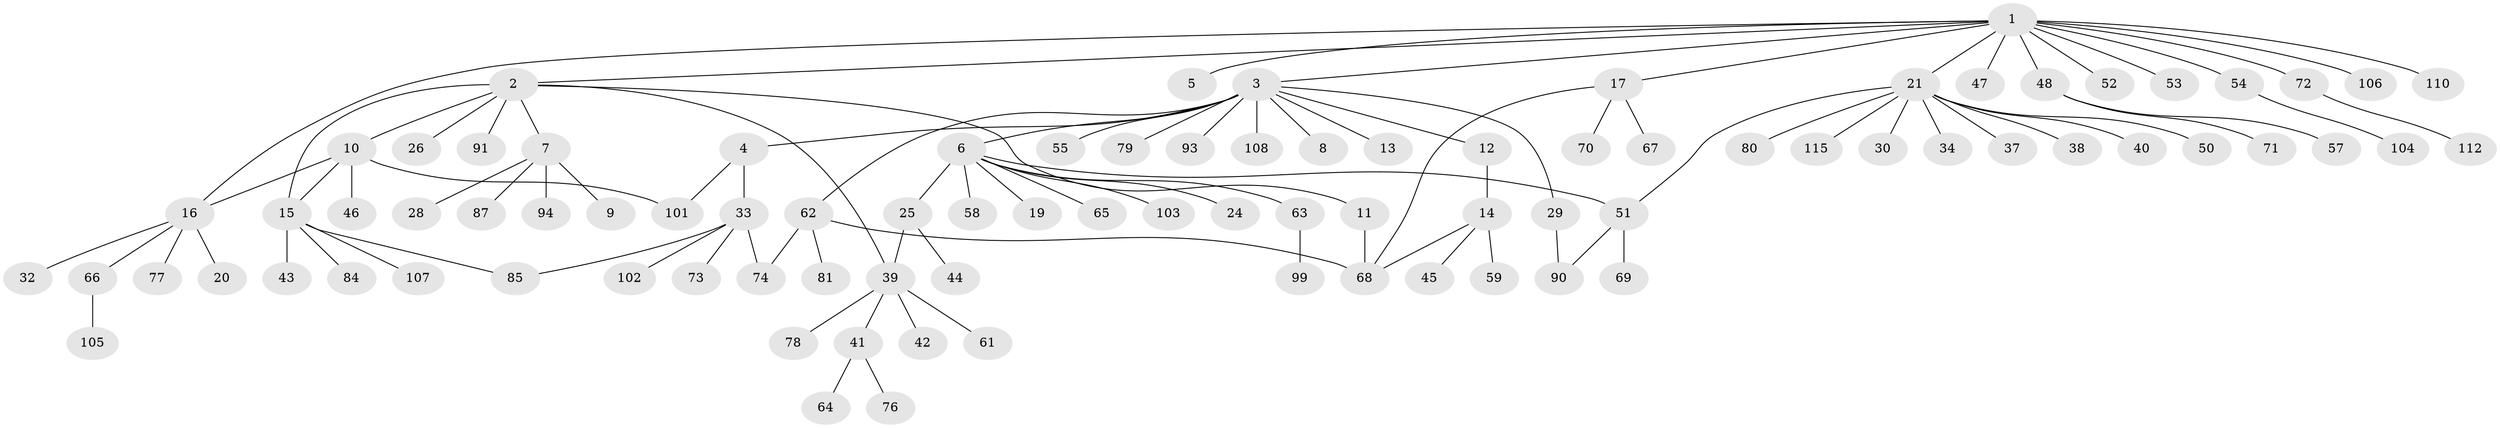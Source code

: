 // original degree distribution, {15: 0.008620689655172414, 8: 0.008620689655172414, 12: 0.008620689655172414, 3: 0.0603448275862069, 2: 0.23275862068965517, 10: 0.017241379310344827, 5: 0.02586206896551724, 1: 0.5689655172413793, 6: 0.02586206896551724, 7: 0.008620689655172414, 4: 0.034482758620689655}
// Generated by graph-tools (version 1.1) at 2025/11/02/27/25 16:11:12]
// undirected, 89 vertices, 99 edges
graph export_dot {
graph [start="1"]
  node [color=gray90,style=filled];
  1 [super="+35"];
  2 [super="+36"];
  3 [super="+22"];
  4;
  5 [super="+56"];
  6 [super="+82"];
  7 [super="+27"];
  8;
  9 [super="+113"];
  10 [super="+49"];
  11;
  12;
  13;
  14 [super="+88"];
  15 [super="+98"];
  16;
  17 [super="+18"];
  19;
  20;
  21 [super="+23"];
  24;
  25;
  26;
  28 [super="+89"];
  29;
  30 [super="+31"];
  32 [super="+86"];
  33 [super="+60"];
  34;
  37;
  38;
  39 [super="+100"];
  40;
  41;
  42;
  43;
  44;
  45;
  46;
  47;
  48 [super="+83"];
  50;
  51 [super="+96"];
  52;
  53;
  54;
  55;
  57;
  58;
  59;
  61;
  62 [super="+97"];
  63;
  64;
  65;
  66 [super="+75"];
  67;
  68;
  69 [super="+111"];
  70;
  71;
  72;
  73;
  74;
  76 [super="+92"];
  77;
  78;
  79;
  80;
  81 [super="+95"];
  84 [super="+114"];
  85;
  87;
  90;
  91;
  93 [super="+109"];
  94;
  99;
  101 [super="+116"];
  102;
  103;
  104;
  105;
  106;
  107;
  108;
  110;
  112;
  115;
  1 -- 2;
  1 -- 3;
  1 -- 5;
  1 -- 16;
  1 -- 17;
  1 -- 21;
  1 -- 47;
  1 -- 48;
  1 -- 52;
  1 -- 53;
  1 -- 54;
  1 -- 72;
  1 -- 106;
  1 -- 110;
  2 -- 7;
  2 -- 10;
  2 -- 11;
  2 -- 15;
  2 -- 26;
  2 -- 39;
  2 -- 91;
  3 -- 4;
  3 -- 6;
  3 -- 8;
  3 -- 12;
  3 -- 13;
  3 -- 29;
  3 -- 55;
  3 -- 62;
  3 -- 79;
  3 -- 93;
  3 -- 108;
  4 -- 33;
  4 -- 101;
  6 -- 19;
  6 -- 24;
  6 -- 25;
  6 -- 51;
  6 -- 58;
  6 -- 63;
  6 -- 65;
  6 -- 103;
  7 -- 9;
  7 -- 28;
  7 -- 94;
  7 -- 87;
  10 -- 15;
  10 -- 16;
  10 -- 46;
  10 -- 101;
  11 -- 68;
  12 -- 14;
  14 -- 45;
  14 -- 59;
  14 -- 68;
  15 -- 43;
  15 -- 84;
  15 -- 85;
  15 -- 107;
  16 -- 20;
  16 -- 32;
  16 -- 66;
  16 -- 77;
  17 -- 67;
  17 -- 68;
  17 -- 70;
  21 -- 30;
  21 -- 34;
  21 -- 37;
  21 -- 38;
  21 -- 40;
  21 -- 50;
  21 -- 80;
  21 -- 115;
  21 -- 51;
  25 -- 39;
  25 -- 44;
  29 -- 90;
  33 -- 102;
  33 -- 73;
  33 -- 74;
  33 -- 85;
  39 -- 41;
  39 -- 42;
  39 -- 61;
  39 -- 78;
  41 -- 64;
  41 -- 76;
  48 -- 57;
  48 -- 71;
  51 -- 69;
  51 -- 90;
  54 -- 104;
  62 -- 81;
  62 -- 74;
  62 -- 68;
  63 -- 99;
  66 -- 105;
  72 -- 112;
}
